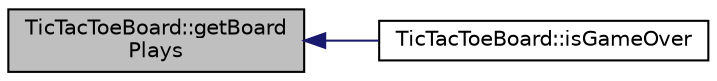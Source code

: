digraph "TicTacToeBoard::getBoardPlays"
{
  edge [fontname="Helvetica",fontsize="10",labelfontname="Helvetica",labelfontsize="10"];
  node [fontname="Helvetica",fontsize="10",shape=record];
  rankdir="LR";
  Node1 [label="TicTacToeBoard::getBoard\lPlays",height=0.2,width=0.4,color="black", fillcolor="grey75", style="filled", fontcolor="black"];
  Node1 -> Node2 [dir="back",color="midnightblue",fontsize="10",style="solid",fontname="Helvetica"];
  Node2 [label="TicTacToeBoard::isGameOver",height=0.2,width=0.4,color="black", fillcolor="white", style="filled",URL="$class_tic_tac_toe_board.html#a7543dd21d5f1743eced242fbd109fae1"];
}
